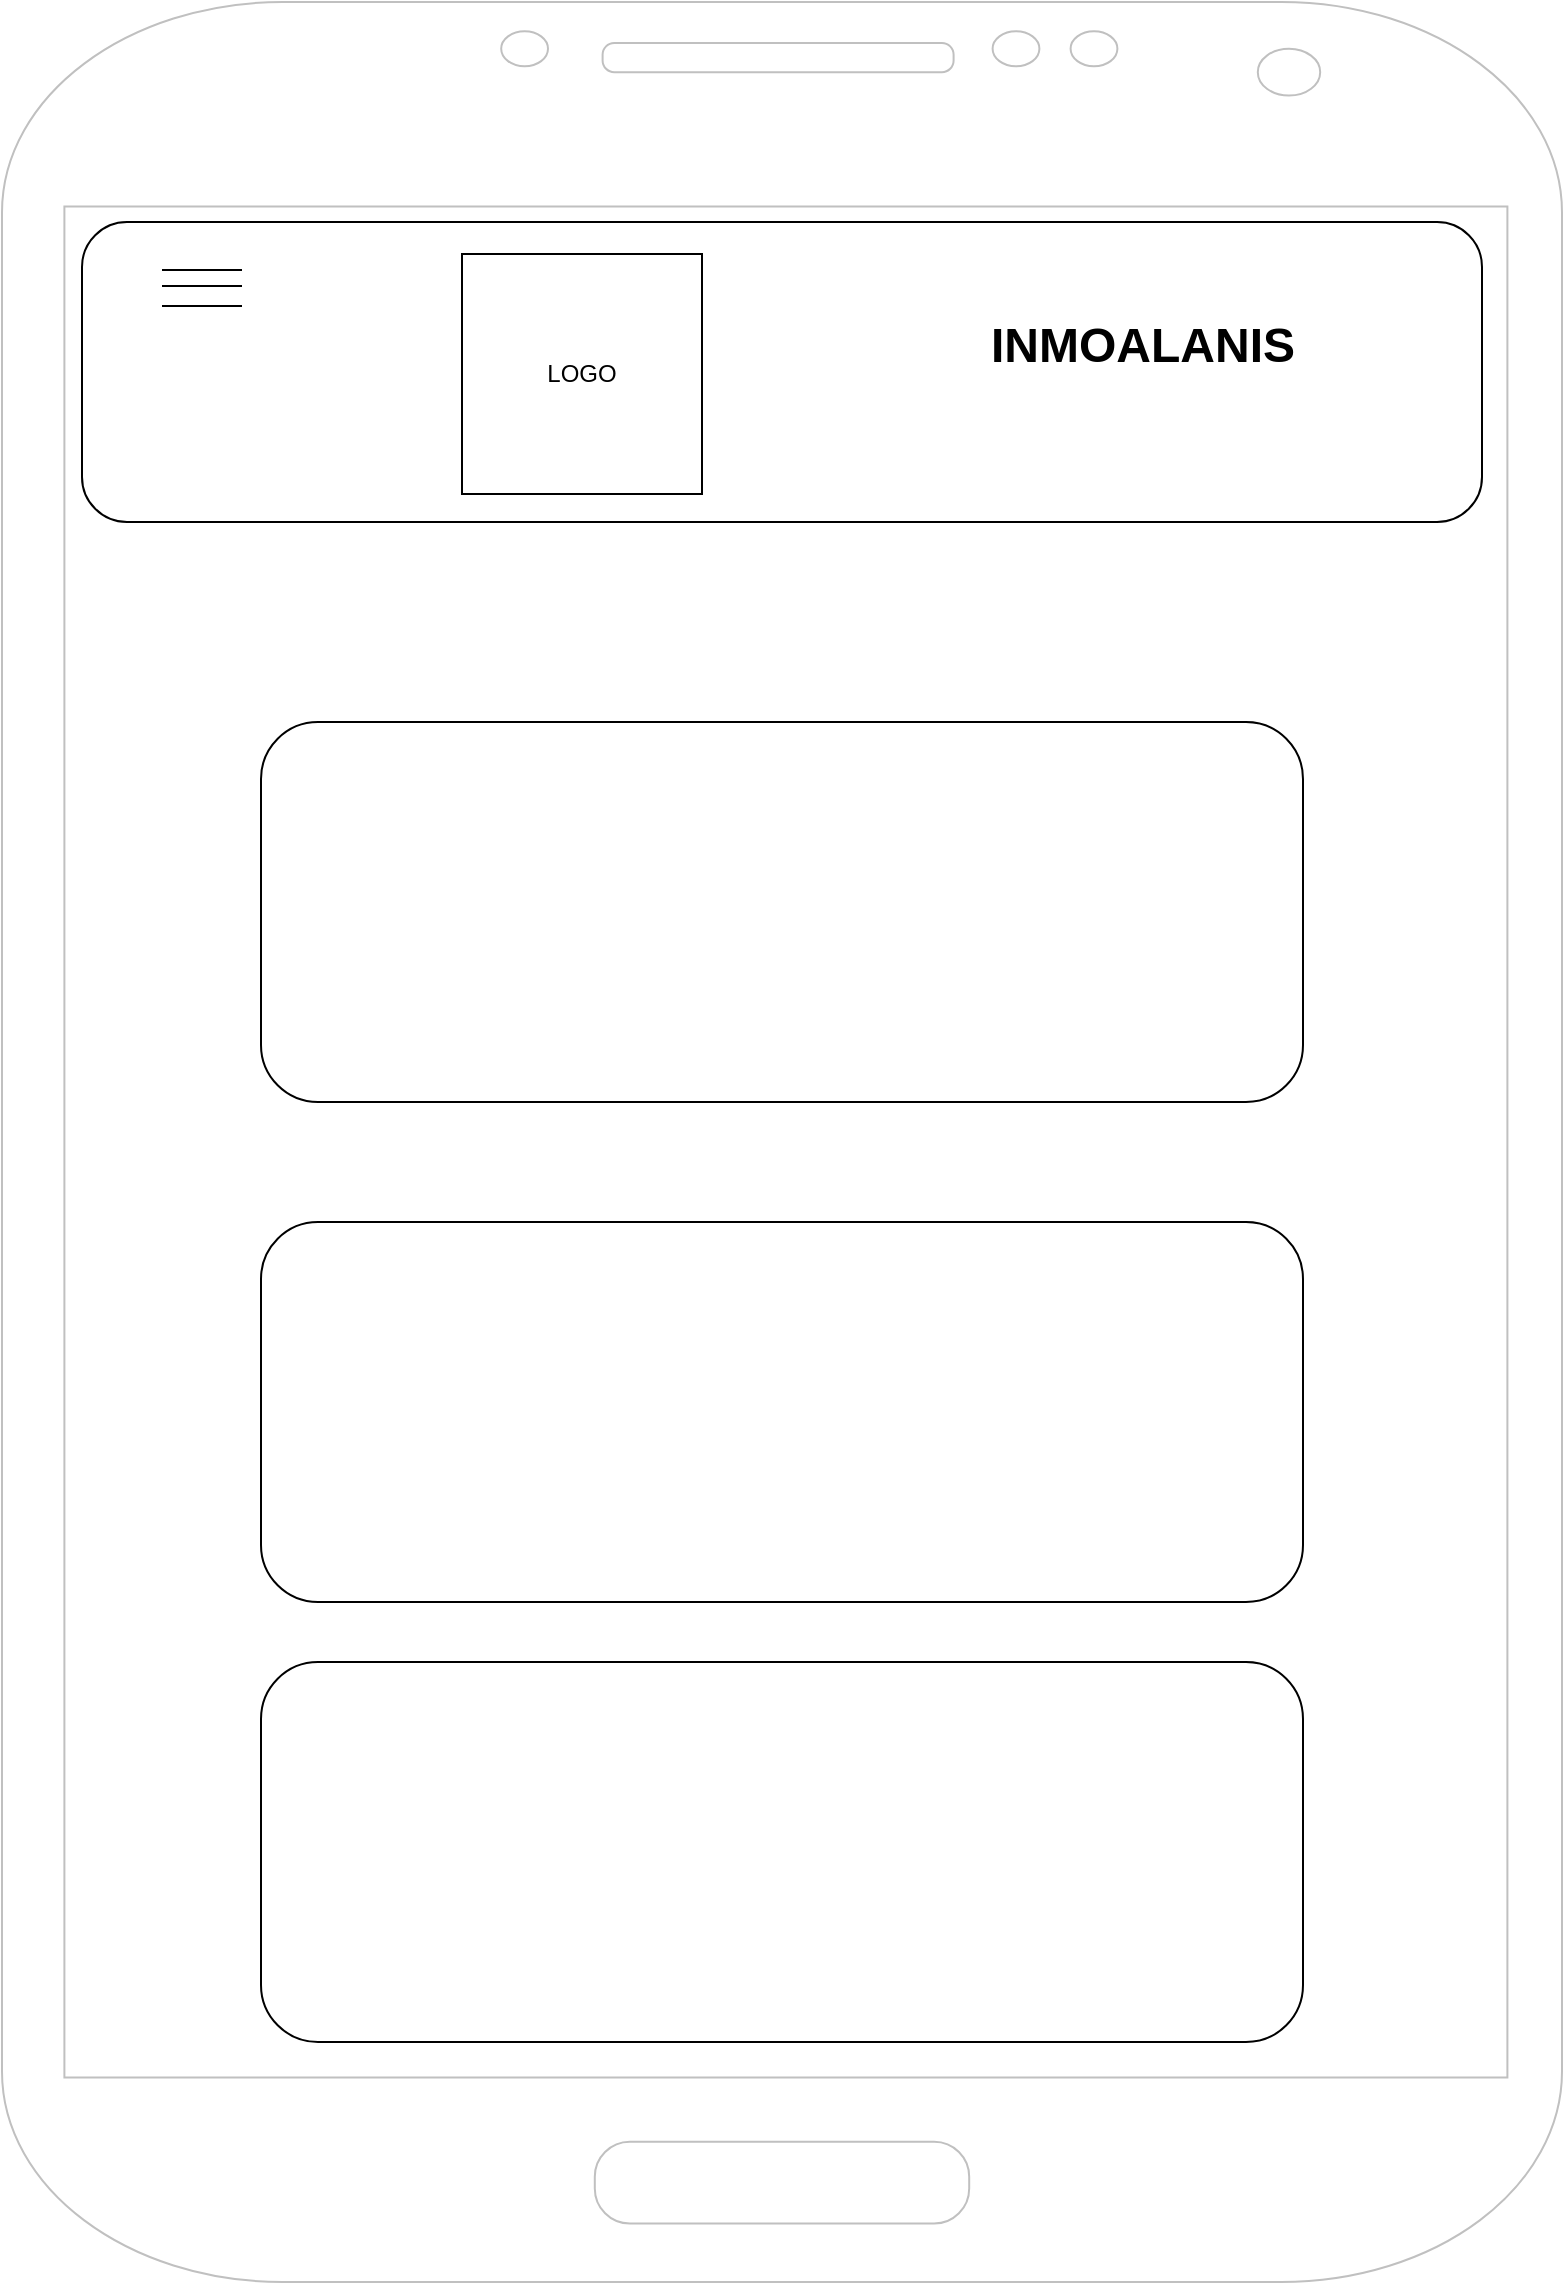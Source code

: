 <mxfile version="26.0.11">
  <diagram name="Page-1" id="gjoN0iOo2MObjWJ7JiVZ">
    <mxGraphModel dx="1335" dy="1142" grid="1" gridSize="10" guides="1" tooltips="1" connect="1" arrows="1" fold="1" page="1" pageScale="1" pageWidth="827" pageHeight="1169" math="0" shadow="0">
      <root>
        <mxCell id="0" />
        <mxCell id="1" parent="0" />
        <mxCell id="Ue4BMCunASPCxmnvhw0U-20" value="" style="verticalLabelPosition=bottom;verticalAlign=top;html=1;shadow=0;dashed=0;strokeWidth=1;shape=mxgraph.android.phone2;strokeColor=#c0c0c0;" vertex="1" parent="1">
          <mxGeometry x="20" y="10" width="780" height="1140" as="geometry" />
        </mxCell>
        <mxCell id="Ue4BMCunASPCxmnvhw0U-22" value="" style="rounded=1;whiteSpace=wrap;html=1;" vertex="1" parent="1">
          <mxGeometry x="149.5" y="840" width="521" height="190" as="geometry" />
        </mxCell>
        <mxCell id="Ue4BMCunASPCxmnvhw0U-23" value="" style="rounded=1;whiteSpace=wrap;html=1;" vertex="1" parent="1">
          <mxGeometry x="60" y="120" width="700" height="150" as="geometry" />
        </mxCell>
        <mxCell id="Ue4BMCunASPCxmnvhw0U-26" value="" style="rounded=1;whiteSpace=wrap;html=1;align=left;" vertex="1" parent="1">
          <mxGeometry x="149.5" y="370" width="521" height="190" as="geometry" />
        </mxCell>
        <mxCell id="Ue4BMCunASPCxmnvhw0U-27" value="" style="rounded=1;whiteSpace=wrap;html=1;" vertex="1" parent="1">
          <mxGeometry x="149.5" y="620" width="521" height="190" as="geometry" />
        </mxCell>
        <mxCell id="Ue4BMCunASPCxmnvhw0U-28" value="" style="line;strokeWidth=1;fillColor=none;align=left;verticalAlign=middle;spacingTop=-1;spacingLeft=3;spacingRight=3;rotatable=0;labelPosition=right;points=[];portConstraint=eastwest;strokeColor=inherit;" vertex="1" parent="1">
          <mxGeometry x="100" y="130" width="40" height="28" as="geometry" />
        </mxCell>
        <mxCell id="Ue4BMCunASPCxmnvhw0U-29" value="" style="line;strokeWidth=1;fillColor=none;align=left;verticalAlign=middle;spacingTop=-1;spacingLeft=3;spacingRight=3;rotatable=0;labelPosition=right;points=[];portConstraint=eastwest;strokeColor=inherit;" vertex="1" parent="1">
          <mxGeometry x="100" y="138" width="40" height="28" as="geometry" />
        </mxCell>
        <mxCell id="Ue4BMCunASPCxmnvhw0U-30" value="" style="line;strokeWidth=1;fillColor=none;align=left;verticalAlign=middle;spacingTop=-1;spacingLeft=3;spacingRight=3;rotatable=0;labelPosition=right;points=[];portConstraint=eastwest;strokeColor=inherit;" vertex="1" parent="1">
          <mxGeometry x="100" y="148" width="40" height="28" as="geometry" />
        </mxCell>
        <mxCell id="Ue4BMCunASPCxmnvhw0U-5" value="INMOALANIS&lt;div&gt;&lt;br&gt;&lt;/div&gt;" style="text;strokeColor=none;fillColor=none;html=1;fontSize=24;fontStyle=1;verticalAlign=middle;align=center;" vertex="1" parent="1">
          <mxGeometry x="460" y="166" width="260" height="60" as="geometry" />
        </mxCell>
        <mxCell id="Ue4BMCunASPCxmnvhw0U-33" value="LOGO" style="whiteSpace=wrap;html=1;aspect=fixed;" vertex="1" parent="1">
          <mxGeometry x="250" y="136" width="120" height="120" as="geometry" />
        </mxCell>
      </root>
    </mxGraphModel>
  </diagram>
</mxfile>
